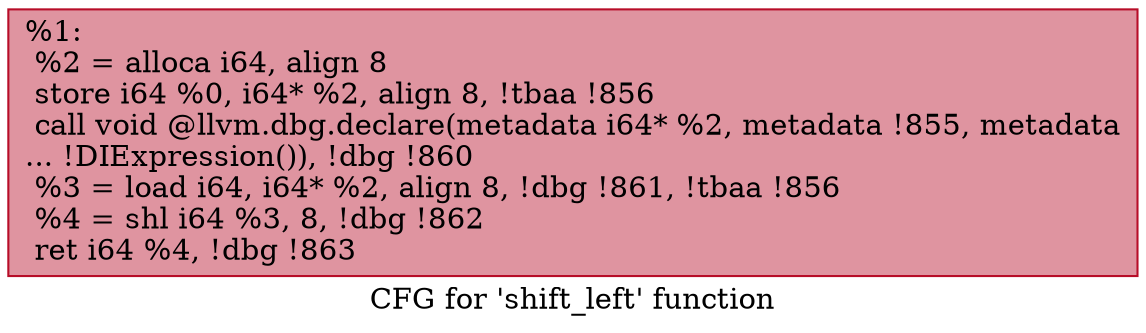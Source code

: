 digraph "CFG for 'shift_left' function" {
	label="CFG for 'shift_left' function";

	Node0x24d6cb0 [shape=record,color="#b70d28ff", style=filled, fillcolor="#b70d2870",label="{%1:\l  %2 = alloca i64, align 8\l  store i64 %0, i64* %2, align 8, !tbaa !856\l  call void @llvm.dbg.declare(metadata i64* %2, metadata !855, metadata\l... !DIExpression()), !dbg !860\l  %3 = load i64, i64* %2, align 8, !dbg !861, !tbaa !856\l  %4 = shl i64 %3, 8, !dbg !862\l  ret i64 %4, !dbg !863\l}"];
}
